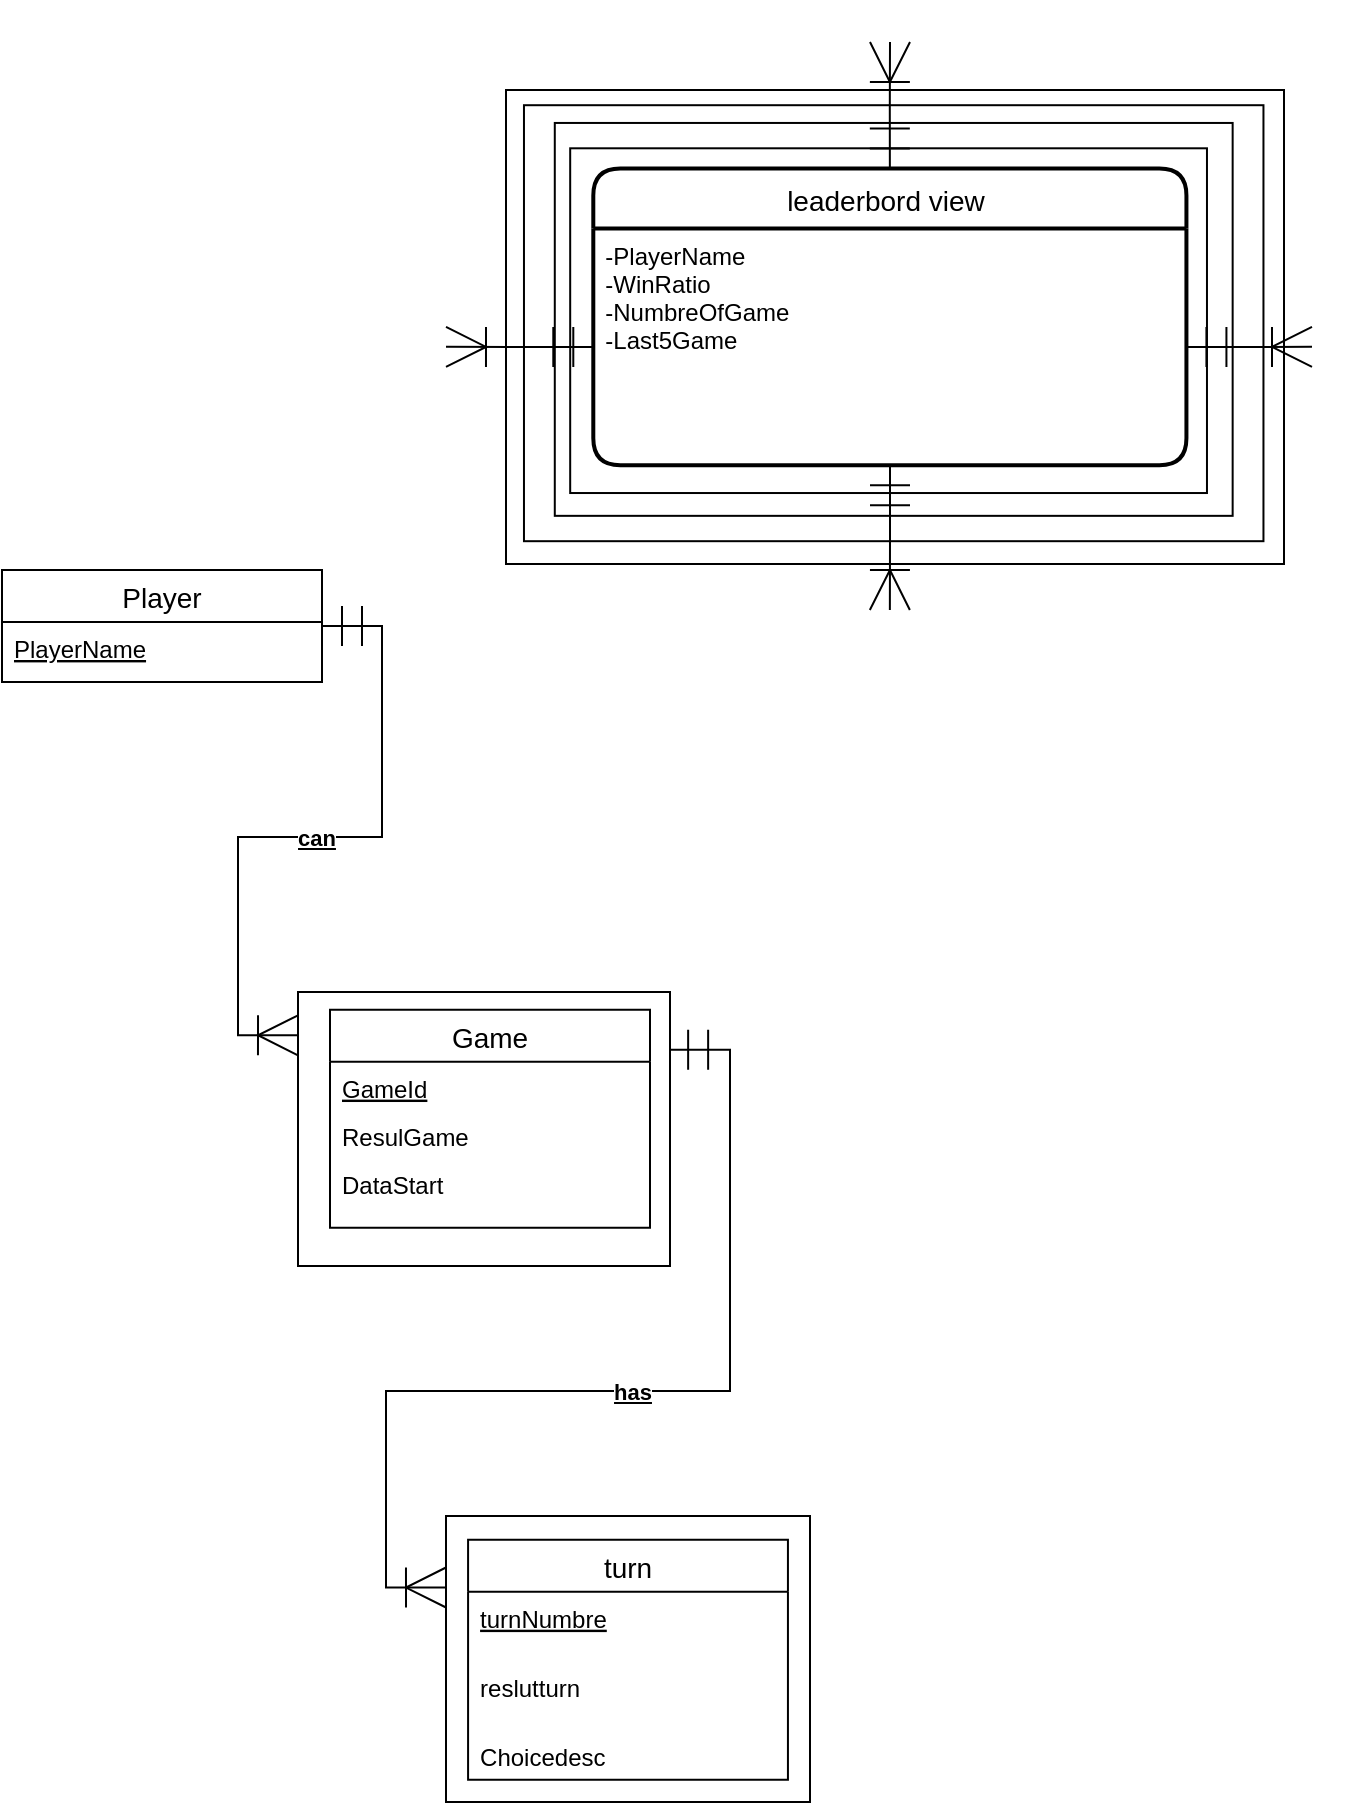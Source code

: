 <mxfile version="13.9.2" type="device"><diagram id="UbqjcLszAPAaI2JmcYcx" name="Page-1"><mxGraphModel dx="1055" dy="1344" grid="0" gridSize="10" guides="1" tooltips="1" connect="1" arrows="1" fold="1" page="0" pageScale="1" pageWidth="1920" pageHeight="1200" math="0" shadow="0"><root><mxCell id="0"/><mxCell id="1" parent="0"/><mxCell id="4GJF9x5FufghulB3xjLZ-14" value="Player" style="swimlane;fontStyle=0;childLayout=stackLayout;horizontal=1;startSize=26;horizontalStack=0;resizeParent=1;resizeParentMax=0;resizeLast=0;collapsible=1;marginBottom=0;align=center;fontSize=14;" vertex="1" parent="1"><mxGeometry x="-320" y="173" width="160" height="56" as="geometry"/></mxCell><mxCell id="4GJF9x5FufghulB3xjLZ-15" value="PlayerName" style="text;strokeColor=none;fillColor=none;spacingLeft=4;spacingRight=4;overflow=hidden;rotatable=0;points=[[0,0.5],[1,0.5]];portConstraint=eastwest;fontSize=12;fontStyle=4" vertex="1" parent="4GJF9x5FufghulB3xjLZ-14"><mxGeometry y="26" width="160" height="30" as="geometry"/></mxCell><mxCell id="4GJF9x5FufghulB3xjLZ-25" value="can" style="edgeStyle=orthogonalEdgeStyle;rounded=0;orthogonalLoop=1;jettySize=auto;html=1;entryX=0;entryY=0.158;entryDx=0;entryDy=0;endArrow=ERoneToMany;endFill=0;startArrow=ERmandOne;startFill=0;endSize=18;startSize=18;exitX=1;exitY=0.5;exitDx=0;exitDy=0;entryPerimeter=0;fontStyle=5" edge="1" parent="1" source="4GJF9x5FufghulB3xjLZ-14" target="4GJF9x5FufghulB3xjLZ-52"><mxGeometry relative="1" as="geometry"><mxPoint x="18" y="245" as="sourcePoint"/></mxGeometry></mxCell><mxCell id="4GJF9x5FufghulB3xjLZ-36" value="has" style="edgeStyle=orthogonalEdgeStyle;rounded=0;orthogonalLoop=1;jettySize=auto;html=1;startArrow=ERmandOne;startFill=0;startSize=18;endArrow=ERoneToMany;endFill=0;endSize=18;exitX=0.995;exitY=0.211;exitDx=0;exitDy=0;entryX=0;entryY=0.25;entryDx=0;entryDy=0;exitPerimeter=0;fontStyle=5" edge="1" parent="1" source="4GJF9x5FufghulB3xjLZ-52" target="4GJF9x5FufghulB3xjLZ-47"><mxGeometry relative="1" as="geometry"><mxPoint x="499" y="287.01" as="targetPoint"/></mxGeometry></mxCell><mxCell id="4GJF9x5FufghulB3xjLZ-53" value="" style="group" vertex="1" connectable="0" parent="1"><mxGeometry x="-172" y="384" width="186" height="137" as="geometry"/></mxCell><mxCell id="4GJF9x5FufghulB3xjLZ-52" value="" style="whiteSpace=wrap;html=1;align=center;" vertex="1" parent="4GJF9x5FufghulB3xjLZ-53"><mxGeometry width="186" height="137" as="geometry"/></mxCell><mxCell id="4GJF9x5FufghulB3xjLZ-19" value="Game" style="swimlane;fontStyle=0;childLayout=stackLayout;horizontal=1;startSize=26;horizontalStack=0;resizeParent=1;resizeParentMax=0;resizeLast=0;collapsible=1;marginBottom=0;align=center;fontSize=14;" vertex="1" parent="4GJF9x5FufghulB3xjLZ-53"><mxGeometry x="16" y="8.813" width="160" height="109.0" as="geometry"/></mxCell><mxCell id="4GJF9x5FufghulB3xjLZ-22" value="GameId" style="text;strokeColor=none;fillColor=none;spacingLeft=4;spacingRight=4;overflow=hidden;rotatable=0;points=[[0,0.5],[1,0.5]];portConstraint=eastwest;fontSize=12;fontStyle=4" vertex="1" parent="4GJF9x5FufghulB3xjLZ-19"><mxGeometry y="26" width="160" height="24.035" as="geometry"/></mxCell><mxCell id="4GJF9x5FufghulB3xjLZ-69" value="ResulGame" style="text;strokeColor=none;fillColor=none;spacingLeft=4;spacingRight=4;overflow=hidden;rotatable=0;points=[[0,0.5],[1,0.5]];portConstraint=eastwest;fontSize=12;" vertex="1" parent="4GJF9x5FufghulB3xjLZ-19"><mxGeometry y="50.035" width="160" height="24.035" as="geometry"/></mxCell><mxCell id="4GJF9x5FufghulB3xjLZ-23" value="DataStart" style="text;strokeColor=none;fillColor=none;spacingLeft=4;spacingRight=4;overflow=hidden;rotatable=0;points=[[0,0.5],[1,0.5]];portConstraint=eastwest;fontSize=12;" vertex="1" parent="4GJF9x5FufghulB3xjLZ-19"><mxGeometry y="74.07" width="160" height="34.93" as="geometry"/></mxCell><mxCell id="4GJF9x5FufghulB3xjLZ-66" value="" style="group" vertex="1" connectable="0" parent="1"><mxGeometry x="-98" y="-91" width="433" height="284" as="geometry"/></mxCell><mxCell id="4GJF9x5FufghulB3xjLZ-61" value="" style="group" vertex="1" connectable="0" parent="4GJF9x5FufghulB3xjLZ-66"><mxGeometry x="30" y="24" width="389" height="237" as="geometry"/></mxCell><mxCell id="4GJF9x5FufghulB3xjLZ-59" value="" style="whiteSpace=wrap;html=1;align=center;" vertex="1" parent="4GJF9x5FufghulB3xjLZ-61"><mxGeometry width="389" height="237" as="geometry"/></mxCell><mxCell id="4GJF9x5FufghulB3xjLZ-58" value="" style="whiteSpace=wrap;html=1;align=center;" vertex="1" parent="4GJF9x5FufghulB3xjLZ-61"><mxGeometry x="8.987" y="7.604" width="369.743" height="217.989" as="geometry"/></mxCell><mxCell id="4GJF9x5FufghulB3xjLZ-56" value="" style="whiteSpace=wrap;html=1;align=center;" vertex="1" parent="4GJF9x5FufghulB3xjLZ-61"><mxGeometry x="24.393" y="16.476" width="338.931" height="196.444" as="geometry"/></mxCell><mxCell id="4GJF9x5FufghulB3xjLZ-54" value="" style="group" vertex="1" connectable="0" parent="4GJF9x5FufghulB3xjLZ-61"><mxGeometry x="32.096" y="29.15" width="318.389" height="172.364" as="geometry"/></mxCell><mxCell id="4GJF9x5FufghulB3xjLZ-48" value="" style="whiteSpace=wrap;html=1;align=center;" vertex="1" parent="4GJF9x5FufghulB3xjLZ-54"><mxGeometry width="318.389" height="172.364" as="geometry"/></mxCell><mxCell id="4GJF9x5FufghulB3xjLZ-29" value="leaderbord view  " style="swimlane;childLayout=stackLayout;horizontal=1;startSize=30;horizontalStack=0;rounded=1;fontSize=14;fontStyle=0;strokeWidth=2;resizeParent=0;resizeLast=1;shadow=0;dashed=0;align=center;" vertex="1" parent="4GJF9x5FufghulB3xjLZ-54"><mxGeometry x="11.554" y="10.139" width="296.564" height="148.283" as="geometry"/></mxCell><mxCell id="4GJF9x5FufghulB3xjLZ-30" value="-PlayerName&#xA;-WinRatio&#xA;-NumbreOfGame&#xA;-Last5Game&#xA;" style="align=left;strokeColor=none;fillColor=none;spacingLeft=4;fontSize=12;verticalAlign=top;resizable=0;rotatable=0;part=1;" vertex="1" parent="4GJF9x5FufghulB3xjLZ-29"><mxGeometry y="30" width="296.564" height="118.283" as="geometry"/></mxCell><mxCell id="4GJF9x5FufghulB3xjLZ-62" style="edgeStyle=orthogonalEdgeStyle;rounded=0;orthogonalLoop=1;jettySize=auto;html=1;exitX=0.5;exitY=0;exitDx=0;exitDy=0;startArrow=ERmandOne;startFill=0;startSize=18;endArrow=ERoneToMany;endFill=0;endSize=18;" edge="1" parent="4GJF9x5FufghulB3xjLZ-66" source="4GJF9x5FufghulB3xjLZ-29"><mxGeometry relative="1" as="geometry"><mxPoint x="222" as="targetPoint"/></mxGeometry></mxCell><mxCell id="4GJF9x5FufghulB3xjLZ-63" style="edgeStyle=orthogonalEdgeStyle;rounded=0;orthogonalLoop=1;jettySize=auto;html=1;startArrow=ERmandOne;startFill=0;startSize=18;endArrow=ERoneToMany;endFill=0;endSize=18;" edge="1" parent="4GJF9x5FufghulB3xjLZ-66" source="4GJF9x5FufghulB3xjLZ-30"><mxGeometry relative="1" as="geometry"><mxPoint x="433" y="152.43" as="targetPoint"/></mxGeometry></mxCell><mxCell id="4GJF9x5FufghulB3xjLZ-64" style="edgeStyle=orthogonalEdgeStyle;rounded=0;orthogonalLoop=1;jettySize=auto;html=1;startArrow=ERmandOne;startFill=0;startSize=18;endArrow=ERoneToMany;endFill=0;endSize=18;" edge="1" parent="4GJF9x5FufghulB3xjLZ-66" source="4GJF9x5FufghulB3xjLZ-29"><mxGeometry relative="1" as="geometry"><mxPoint x="221.932" y="284" as="targetPoint"/></mxGeometry></mxCell><mxCell id="4GJF9x5FufghulB3xjLZ-65" style="edgeStyle=orthogonalEdgeStyle;rounded=0;orthogonalLoop=1;jettySize=auto;html=1;startArrow=ERmandOne;startFill=0;startSize=18;endArrow=ERoneToMany;endFill=0;endSize=18;" edge="1" parent="4GJF9x5FufghulB3xjLZ-66" source="4GJF9x5FufghulB3xjLZ-30"><mxGeometry relative="1" as="geometry"><mxPoint y="152.43" as="targetPoint"/></mxGeometry></mxCell><mxCell id="4GJF9x5FufghulB3xjLZ-68" value="" style="group" vertex="1" connectable="0" parent="1"><mxGeometry x="-98" y="646" width="182" height="143" as="geometry"/></mxCell><mxCell id="4GJF9x5FufghulB3xjLZ-47" value="" style="whiteSpace=wrap;html=1;align=center;" vertex="1" parent="4GJF9x5FufghulB3xjLZ-68"><mxGeometry width="182" height="143" as="geometry"/></mxCell><mxCell id="4GJF9x5FufghulB3xjLZ-32" value="turn" style="swimlane;fontStyle=0;childLayout=stackLayout;horizontal=1;startSize=26;horizontalStack=0;resizeParent=1;resizeParentMax=0;resizeLast=0;collapsible=1;marginBottom=0;align=center;fontSize=14;" vertex="1" parent="4GJF9x5FufghulB3xjLZ-68"><mxGeometry x="11.039" y="11.857" width="159.93" height="119.996" as="geometry"/></mxCell><mxCell id="4GJF9x5FufghulB3xjLZ-33" value="turnNumbre" style="text;strokeColor=none;fillColor=none;spacingLeft=4;spacingRight=4;overflow=hidden;rotatable=0;points=[[0,0.5],[1,0.5]];portConstraint=eastwest;fontSize=12;fontStyle=4" vertex="1" parent="4GJF9x5FufghulB3xjLZ-32"><mxGeometry y="26" width="159.93" height="34.458" as="geometry"/></mxCell><mxCell id="4GJF9x5FufghulB3xjLZ-51" value="reslutturn" style="text;strokeColor=none;fillColor=none;spacingLeft=4;spacingRight=4;overflow=hidden;rotatable=0;points=[[0,0.5],[1,0.5]];portConstraint=eastwest;fontSize=12;" vertex="1" parent="4GJF9x5FufghulB3xjLZ-32"><mxGeometry y="60.458" width="159.93" height="34.458" as="geometry"/></mxCell><mxCell id="4GJF9x5FufghulB3xjLZ-37" value="Choicedesc" style="text;strokeColor=none;fillColor=none;spacingLeft=4;spacingRight=4;overflow=hidden;rotatable=0;points=[[0,0.5],[1,0.5]];portConstraint=eastwest;fontSize=12;fontStyle=0" vertex="1" parent="4GJF9x5FufghulB3xjLZ-32"><mxGeometry y="94.916" width="159.93" height="25.08" as="geometry"/></mxCell></root></mxGraphModel></diagram></mxfile>